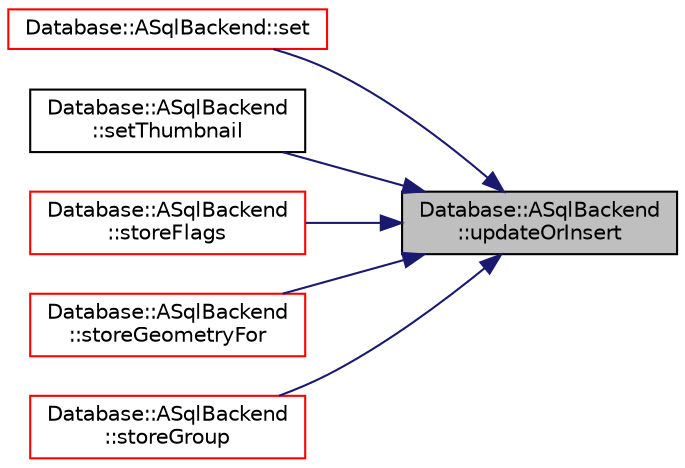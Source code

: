 digraph "Database::ASqlBackend::updateOrInsert"
{
 // LATEX_PDF_SIZE
  edge [fontname="Helvetica",fontsize="10",labelfontname="Helvetica",labelfontsize="10"];
  node [fontname="Helvetica",fontsize="10",shape=record];
  rankdir="RL";
  Node1 [label="Database::ASqlBackend\l::updateOrInsert",height=0.2,width=0.4,color="black", fillcolor="grey75", style="filled", fontcolor="black",tooltip="insert data to database or upgrade existing entries."];
  Node1 -> Node2 [dir="back",color="midnightblue",fontsize="10",style="solid",fontname="Helvetica"];
  Node2 [label="Database::ASqlBackend::set",height=0.2,width=0.4,color="red", fillcolor="white", style="filled",URL="$class_database_1_1_a_sql_backend.html#a82939c363f70dc3c14243b7d51f1f33a",tooltip="set flag for photo to given value"];
  Node1 -> Node5 [dir="back",color="midnightblue",fontsize="10",style="solid",fontname="Helvetica"];
  Node5 [label="Database::ASqlBackend\l::setThumbnail",height=0.2,width=0.4,color="black", fillcolor="white", style="filled",URL="$class_database_1_1_a_sql_backend.html#ada5bd4aac9dc99f381b3404a45df4c09",tooltip=" "];
  Node1 -> Node6 [dir="back",color="midnightblue",fontsize="10",style="solid",fontname="Helvetica"];
  Node6 [label="Database::ASqlBackend\l::storeFlags",height=0.2,width=0.4,color="red", fillcolor="white", style="filled",URL="$class_database_1_1_a_sql_backend.html#a0ff78d8d57a9eae0213f2f837ddfc6b8",tooltip="store photo's flags"];
  Node1 -> Node8 [dir="back",color="midnightblue",fontsize="10",style="solid",fontname="Helvetica"];
  Node8 [label="Database::ASqlBackend\l::storeGeometryFor",height=0.2,width=0.4,color="red", fillcolor="white", style="filled",URL="$class_database_1_1_a_sql_backend.html#a5e2dade3290d318258ea503ee1e409cc",tooltip="store photo's dimensions"];
  Node1 -> Node9 [dir="back",color="midnightblue",fontsize="10",style="solid",fontname="Helvetica"];
  Node9 [label="Database::ASqlBackend\l::storeGroup",height=0.2,width=0.4,color="red", fillcolor="white", style="filled",URL="$class_database_1_1_a_sql_backend.html#af67dc95e772d82537f4d0912868ba235",tooltip="store photo's group details"];
}
